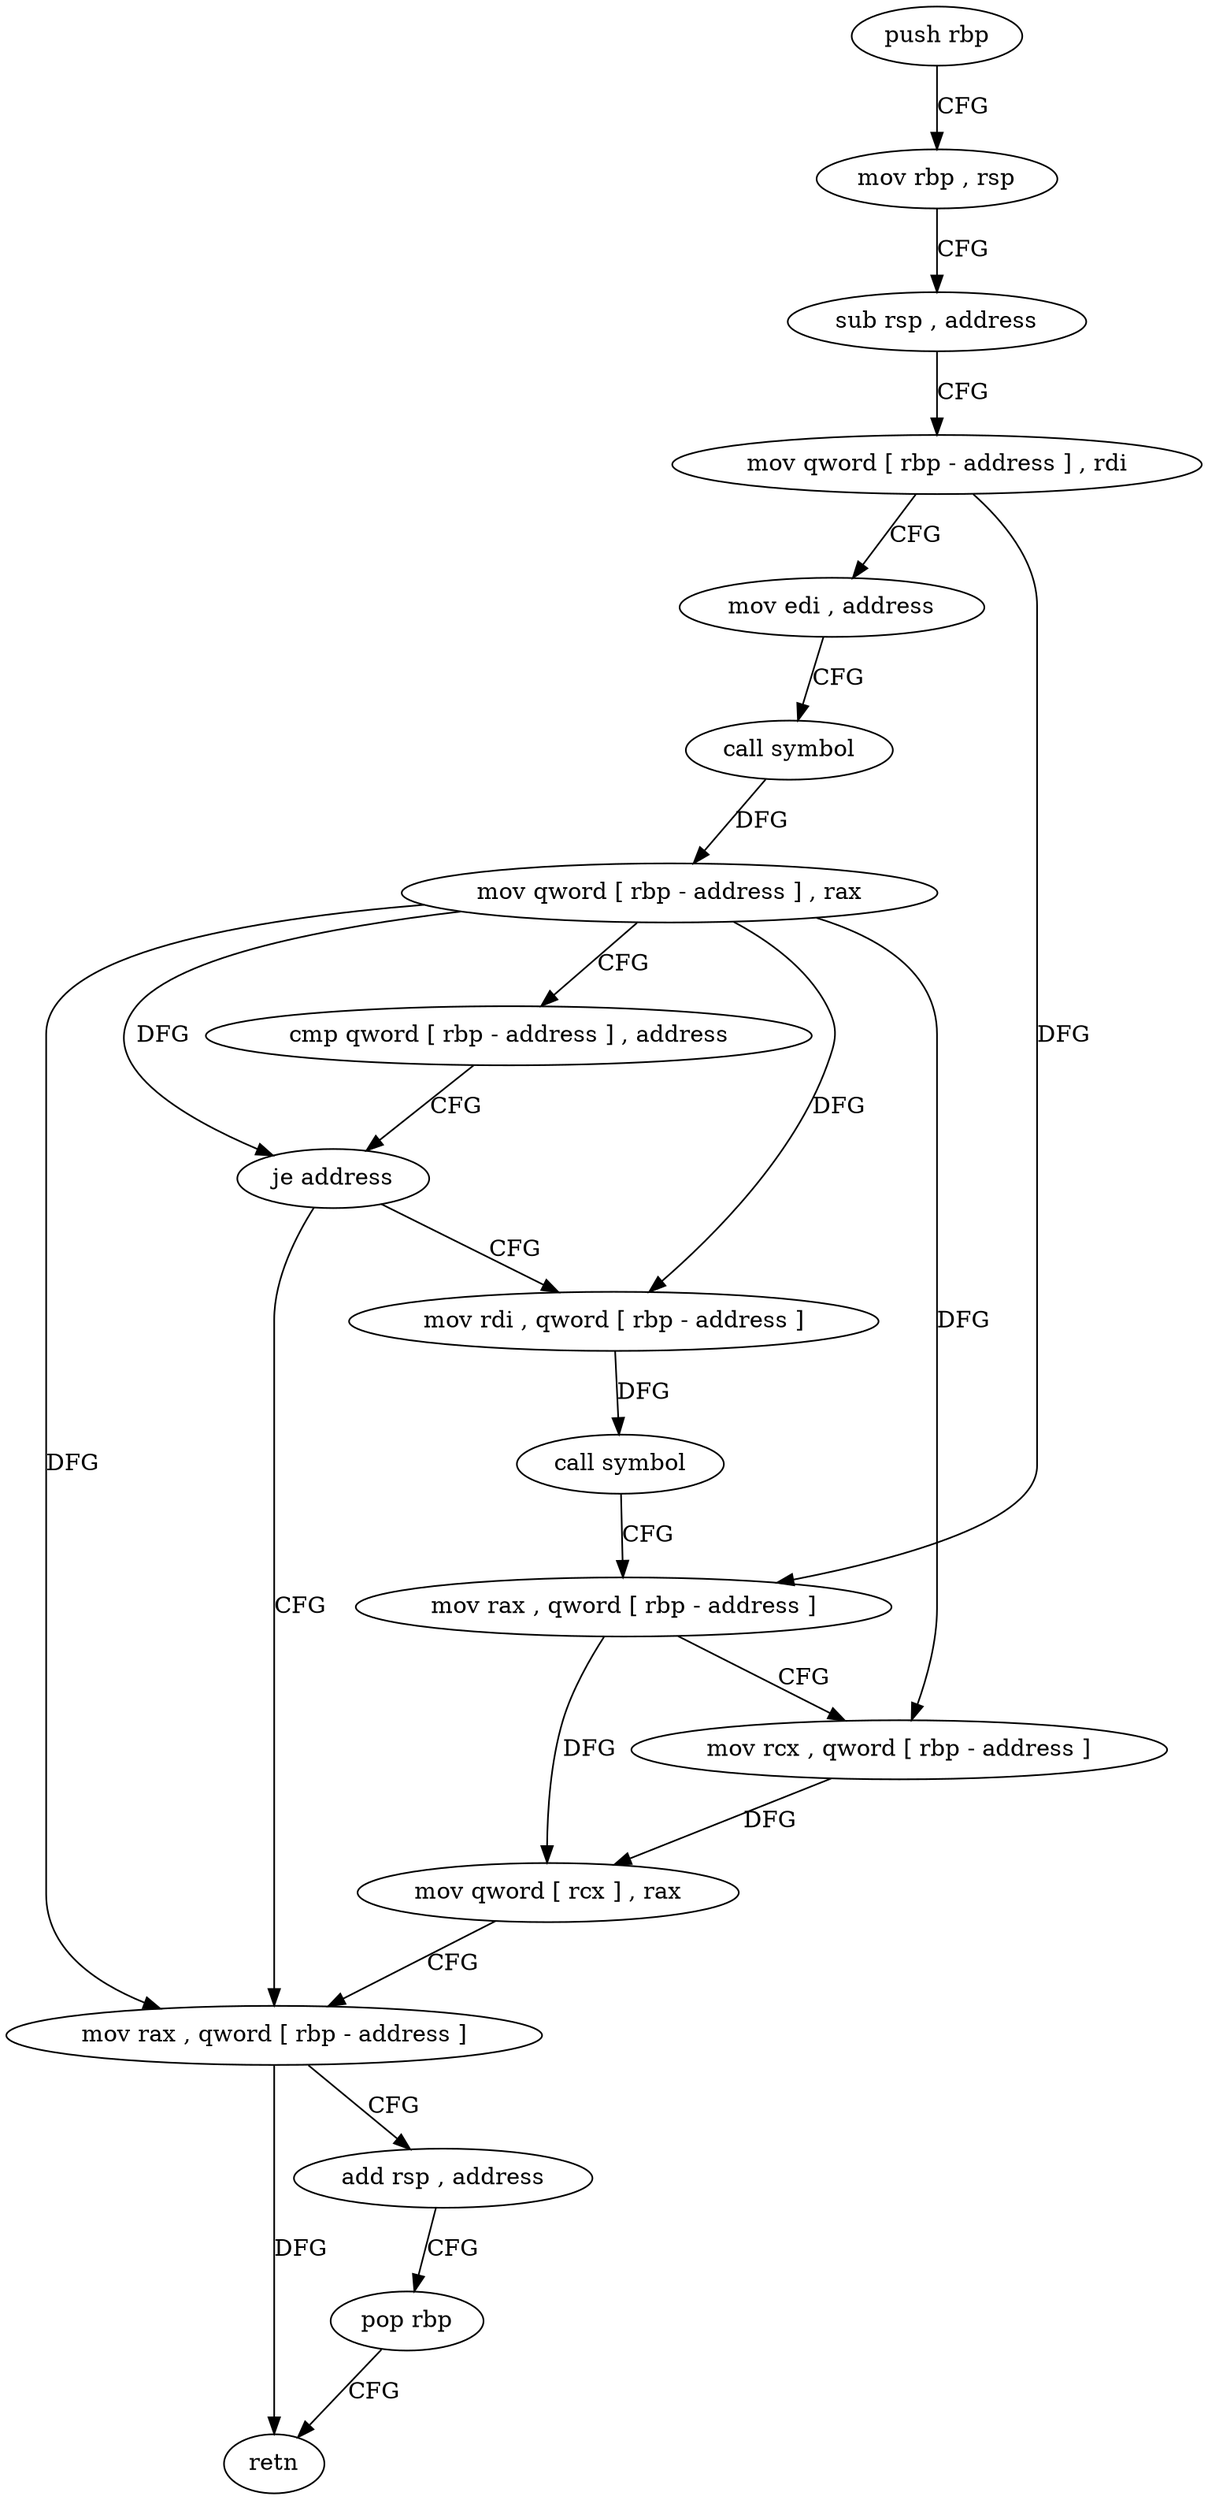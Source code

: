 digraph "func" {
"119136" [label = "push rbp" ]
"119137" [label = "mov rbp , rsp" ]
"119140" [label = "sub rsp , address" ]
"119144" [label = "mov qword [ rbp - address ] , rdi" ]
"119148" [label = "mov edi , address" ]
"119153" [label = "call symbol" ]
"119158" [label = "mov qword [ rbp - address ] , rax" ]
"119162" [label = "cmp qword [ rbp - address ] , address" ]
"119167" [label = "je address" ]
"119193" [label = "mov rax , qword [ rbp - address ]" ]
"119173" [label = "mov rdi , qword [ rbp - address ]" ]
"119197" [label = "add rsp , address" ]
"119201" [label = "pop rbp" ]
"119202" [label = "retn" ]
"119177" [label = "call symbol" ]
"119182" [label = "mov rax , qword [ rbp - address ]" ]
"119186" [label = "mov rcx , qword [ rbp - address ]" ]
"119190" [label = "mov qword [ rcx ] , rax" ]
"119136" -> "119137" [ label = "CFG" ]
"119137" -> "119140" [ label = "CFG" ]
"119140" -> "119144" [ label = "CFG" ]
"119144" -> "119148" [ label = "CFG" ]
"119144" -> "119182" [ label = "DFG" ]
"119148" -> "119153" [ label = "CFG" ]
"119153" -> "119158" [ label = "DFG" ]
"119158" -> "119162" [ label = "CFG" ]
"119158" -> "119167" [ label = "DFG" ]
"119158" -> "119193" [ label = "DFG" ]
"119158" -> "119173" [ label = "DFG" ]
"119158" -> "119186" [ label = "DFG" ]
"119162" -> "119167" [ label = "CFG" ]
"119167" -> "119193" [ label = "CFG" ]
"119167" -> "119173" [ label = "CFG" ]
"119193" -> "119197" [ label = "CFG" ]
"119193" -> "119202" [ label = "DFG" ]
"119173" -> "119177" [ label = "DFG" ]
"119197" -> "119201" [ label = "CFG" ]
"119201" -> "119202" [ label = "CFG" ]
"119177" -> "119182" [ label = "CFG" ]
"119182" -> "119186" [ label = "CFG" ]
"119182" -> "119190" [ label = "DFG" ]
"119186" -> "119190" [ label = "DFG" ]
"119190" -> "119193" [ label = "CFG" ]
}
